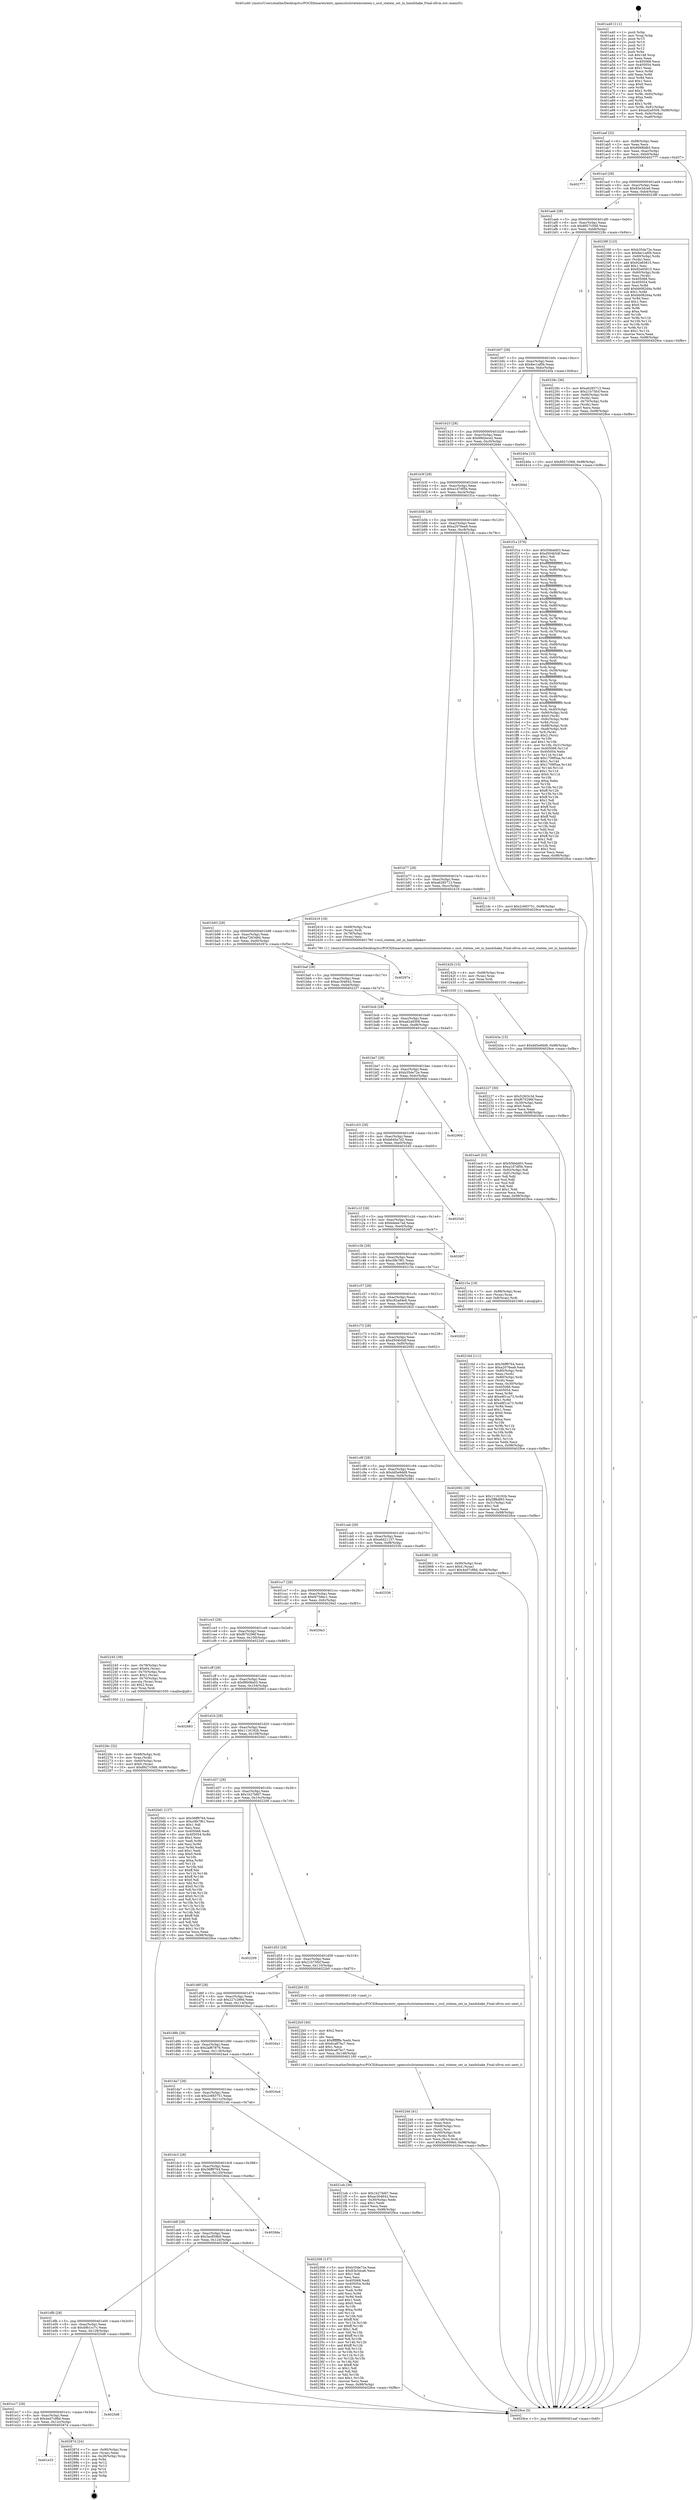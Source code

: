digraph "0x401a40" {
  label = "0x401a40 (/mnt/c/Users/mathe/Desktop/tcc/POCII/binaries/extr_opensslsslstatemstatem.c_ossl_statem_set_in_handshake_Final-ollvm.out::main(0))"
  labelloc = "t"
  node[shape=record]

  Entry [label="",width=0.3,height=0.3,shape=circle,fillcolor=black,style=filled]
  "0x401aaf" [label="{
     0x401aaf [32]\l
     | [instrs]\l
     &nbsp;&nbsp;0x401aaf \<+6\>: mov -0x98(%rbp),%eax\l
     &nbsp;&nbsp;0x401ab5 \<+2\>: mov %eax,%ecx\l
     &nbsp;&nbsp;0x401ab7 \<+6\>: sub $0x8068bfb5,%ecx\l
     &nbsp;&nbsp;0x401abd \<+6\>: mov %eax,-0xac(%rbp)\l
     &nbsp;&nbsp;0x401ac3 \<+6\>: mov %ecx,-0xb0(%rbp)\l
     &nbsp;&nbsp;0x401ac9 \<+6\>: je 0000000000402777 \<main+0xd37\>\l
  }"]
  "0x402777" [label="{
     0x402777\l
  }", style=dashed]
  "0x401acf" [label="{
     0x401acf [28]\l
     | [instrs]\l
     &nbsp;&nbsp;0x401acf \<+5\>: jmp 0000000000401ad4 \<main+0x94\>\l
     &nbsp;&nbsp;0x401ad4 \<+6\>: mov -0xac(%rbp),%eax\l
     &nbsp;&nbsp;0x401ada \<+5\>: sub $0x83e3dca6,%eax\l
     &nbsp;&nbsp;0x401adf \<+6\>: mov %eax,-0xb4(%rbp)\l
     &nbsp;&nbsp;0x401ae5 \<+6\>: je 000000000040238f \<main+0x94f\>\l
  }"]
  Exit [label="",width=0.3,height=0.3,shape=circle,fillcolor=black,style=filled,peripheries=2]
  "0x40238f" [label="{
     0x40238f [123]\l
     | [instrs]\l
     &nbsp;&nbsp;0x40238f \<+5\>: mov $0xb35de72e,%eax\l
     &nbsp;&nbsp;0x402394 \<+5\>: mov $0x8ec1af0b,%ecx\l
     &nbsp;&nbsp;0x402399 \<+4\>: mov -0x60(%rbp),%rdx\l
     &nbsp;&nbsp;0x40239d \<+2\>: mov (%rdx),%esi\l
     &nbsp;&nbsp;0x40239f \<+6\>: add $0x92e65815,%esi\l
     &nbsp;&nbsp;0x4023a5 \<+3\>: add $0x1,%esi\l
     &nbsp;&nbsp;0x4023a8 \<+6\>: sub $0x92e65815,%esi\l
     &nbsp;&nbsp;0x4023ae \<+4\>: mov -0x60(%rbp),%rdx\l
     &nbsp;&nbsp;0x4023b2 \<+2\>: mov %esi,(%rdx)\l
     &nbsp;&nbsp;0x4023b4 \<+7\>: mov 0x405068,%esi\l
     &nbsp;&nbsp;0x4023bb \<+7\>: mov 0x405054,%edi\l
     &nbsp;&nbsp;0x4023c2 \<+3\>: mov %esi,%r8d\l
     &nbsp;&nbsp;0x4023c5 \<+7\>: add $0xbb082d4a,%r8d\l
     &nbsp;&nbsp;0x4023cc \<+4\>: sub $0x1,%r8d\l
     &nbsp;&nbsp;0x4023d0 \<+7\>: sub $0xbb082d4a,%r8d\l
     &nbsp;&nbsp;0x4023d7 \<+4\>: imul %r8d,%esi\l
     &nbsp;&nbsp;0x4023db \<+3\>: and $0x1,%esi\l
     &nbsp;&nbsp;0x4023de \<+3\>: cmp $0x0,%esi\l
     &nbsp;&nbsp;0x4023e1 \<+4\>: sete %r9b\l
     &nbsp;&nbsp;0x4023e5 \<+3\>: cmp $0xa,%edi\l
     &nbsp;&nbsp;0x4023e8 \<+4\>: setl %r10b\l
     &nbsp;&nbsp;0x4023ec \<+3\>: mov %r9b,%r11b\l
     &nbsp;&nbsp;0x4023ef \<+3\>: and %r10b,%r11b\l
     &nbsp;&nbsp;0x4023f2 \<+3\>: xor %r10b,%r9b\l
     &nbsp;&nbsp;0x4023f5 \<+3\>: or %r9b,%r11b\l
     &nbsp;&nbsp;0x4023f8 \<+4\>: test $0x1,%r11b\l
     &nbsp;&nbsp;0x4023fc \<+3\>: cmovne %ecx,%eax\l
     &nbsp;&nbsp;0x4023ff \<+6\>: mov %eax,-0x98(%rbp)\l
     &nbsp;&nbsp;0x402405 \<+5\>: jmp 00000000004029ce \<main+0xf8e\>\l
  }"]
  "0x401aeb" [label="{
     0x401aeb [28]\l
     | [instrs]\l
     &nbsp;&nbsp;0x401aeb \<+5\>: jmp 0000000000401af0 \<main+0xb0\>\l
     &nbsp;&nbsp;0x401af0 \<+6\>: mov -0xac(%rbp),%eax\l
     &nbsp;&nbsp;0x401af6 \<+5\>: sub $0x8927c568,%eax\l
     &nbsp;&nbsp;0x401afb \<+6\>: mov %eax,-0xb8(%rbp)\l
     &nbsp;&nbsp;0x401b01 \<+6\>: je 000000000040228c \<main+0x84c\>\l
  }"]
  "0x401e33" [label="{
     0x401e33\l
  }", style=dashed]
  "0x40228c" [label="{
     0x40228c [36]\l
     | [instrs]\l
     &nbsp;&nbsp;0x40228c \<+5\>: mov $0xa6285713,%eax\l
     &nbsp;&nbsp;0x402291 \<+5\>: mov $0x21b75fcf,%ecx\l
     &nbsp;&nbsp;0x402296 \<+4\>: mov -0x60(%rbp),%rdx\l
     &nbsp;&nbsp;0x40229a \<+2\>: mov (%rdx),%esi\l
     &nbsp;&nbsp;0x40229c \<+4\>: mov -0x70(%rbp),%rdx\l
     &nbsp;&nbsp;0x4022a0 \<+2\>: cmp (%rdx),%esi\l
     &nbsp;&nbsp;0x4022a2 \<+3\>: cmovl %ecx,%eax\l
     &nbsp;&nbsp;0x4022a5 \<+6\>: mov %eax,-0x98(%rbp)\l
     &nbsp;&nbsp;0x4022ab \<+5\>: jmp 00000000004029ce \<main+0xf8e\>\l
  }"]
  "0x401b07" [label="{
     0x401b07 [28]\l
     | [instrs]\l
     &nbsp;&nbsp;0x401b07 \<+5\>: jmp 0000000000401b0c \<main+0xcc\>\l
     &nbsp;&nbsp;0x401b0c \<+6\>: mov -0xac(%rbp),%eax\l
     &nbsp;&nbsp;0x401b12 \<+5\>: sub $0x8ec1af0b,%eax\l
     &nbsp;&nbsp;0x401b17 \<+6\>: mov %eax,-0xbc(%rbp)\l
     &nbsp;&nbsp;0x401b1d \<+6\>: je 000000000040240a \<main+0x9ca\>\l
  }"]
  "0x40287d" [label="{
     0x40287d [24]\l
     | [instrs]\l
     &nbsp;&nbsp;0x40287d \<+7\>: mov -0x90(%rbp),%rax\l
     &nbsp;&nbsp;0x402884 \<+2\>: mov (%rax),%eax\l
     &nbsp;&nbsp;0x402886 \<+4\>: lea -0x28(%rbp),%rsp\l
     &nbsp;&nbsp;0x40288a \<+1\>: pop %rbx\l
     &nbsp;&nbsp;0x40288b \<+2\>: pop %r12\l
     &nbsp;&nbsp;0x40288d \<+2\>: pop %r13\l
     &nbsp;&nbsp;0x40288f \<+2\>: pop %r14\l
     &nbsp;&nbsp;0x402891 \<+2\>: pop %r15\l
     &nbsp;&nbsp;0x402893 \<+1\>: pop %rbp\l
     &nbsp;&nbsp;0x402894 \<+1\>: ret\l
  }"]
  "0x40240a" [label="{
     0x40240a [15]\l
     | [instrs]\l
     &nbsp;&nbsp;0x40240a \<+10\>: movl $0x8927c568,-0x98(%rbp)\l
     &nbsp;&nbsp;0x402414 \<+5\>: jmp 00000000004029ce \<main+0xf8e\>\l
  }"]
  "0x401b23" [label="{
     0x401b23 [28]\l
     | [instrs]\l
     &nbsp;&nbsp;0x401b23 \<+5\>: jmp 0000000000401b28 \<main+0xe8\>\l
     &nbsp;&nbsp;0x401b28 \<+6\>: mov -0xac(%rbp),%eax\l
     &nbsp;&nbsp;0x401b2e \<+5\>: sub $0x99d2ece2,%eax\l
     &nbsp;&nbsp;0x401b33 \<+6\>: mov %eax,-0xc0(%rbp)\l
     &nbsp;&nbsp;0x401b39 \<+6\>: je 000000000040284d \<main+0xe0d\>\l
  }"]
  "0x401e17" [label="{
     0x401e17 [28]\l
     | [instrs]\l
     &nbsp;&nbsp;0x401e17 \<+5\>: jmp 0000000000401e1c \<main+0x3dc\>\l
     &nbsp;&nbsp;0x401e1c \<+6\>: mov -0xac(%rbp),%eax\l
     &nbsp;&nbsp;0x401e22 \<+5\>: sub $0x4ed7c98d,%eax\l
     &nbsp;&nbsp;0x401e27 \<+6\>: mov %eax,-0x12c(%rbp)\l
     &nbsp;&nbsp;0x401e2d \<+6\>: je 000000000040287d \<main+0xe3d\>\l
  }"]
  "0x40284d" [label="{
     0x40284d\l
  }", style=dashed]
  "0x401b3f" [label="{
     0x401b3f [28]\l
     | [instrs]\l
     &nbsp;&nbsp;0x401b3f \<+5\>: jmp 0000000000401b44 \<main+0x104\>\l
     &nbsp;&nbsp;0x401b44 \<+6\>: mov -0xac(%rbp),%eax\l
     &nbsp;&nbsp;0x401b4a \<+5\>: sub $0xa1d7df5b,%eax\l
     &nbsp;&nbsp;0x401b4f \<+6\>: mov %eax,-0xc4(%rbp)\l
     &nbsp;&nbsp;0x401b55 \<+6\>: je 0000000000401f1a \<main+0x4da\>\l
  }"]
  "0x4025d8" [label="{
     0x4025d8\l
  }", style=dashed]
  "0x401f1a" [label="{
     0x401f1a [376]\l
     | [instrs]\l
     &nbsp;&nbsp;0x401f1a \<+5\>: mov $0x5f4bdd03,%eax\l
     &nbsp;&nbsp;0x401f1f \<+5\>: mov $0xd504b5df,%ecx\l
     &nbsp;&nbsp;0x401f24 \<+2\>: mov $0x1,%dl\l
     &nbsp;&nbsp;0x401f26 \<+3\>: mov %rsp,%rsi\l
     &nbsp;&nbsp;0x401f29 \<+4\>: add $0xfffffffffffffff0,%rsi\l
     &nbsp;&nbsp;0x401f2d \<+3\>: mov %rsi,%rsp\l
     &nbsp;&nbsp;0x401f30 \<+7\>: mov %rsi,-0x90(%rbp)\l
     &nbsp;&nbsp;0x401f37 \<+3\>: mov %rsp,%rsi\l
     &nbsp;&nbsp;0x401f3a \<+4\>: add $0xfffffffffffffff0,%rsi\l
     &nbsp;&nbsp;0x401f3e \<+3\>: mov %rsi,%rsp\l
     &nbsp;&nbsp;0x401f41 \<+3\>: mov %rsp,%rdi\l
     &nbsp;&nbsp;0x401f44 \<+4\>: add $0xfffffffffffffff0,%rdi\l
     &nbsp;&nbsp;0x401f48 \<+3\>: mov %rdi,%rsp\l
     &nbsp;&nbsp;0x401f4b \<+7\>: mov %rdi,-0x88(%rbp)\l
     &nbsp;&nbsp;0x401f52 \<+3\>: mov %rsp,%rdi\l
     &nbsp;&nbsp;0x401f55 \<+4\>: add $0xfffffffffffffff0,%rdi\l
     &nbsp;&nbsp;0x401f59 \<+3\>: mov %rdi,%rsp\l
     &nbsp;&nbsp;0x401f5c \<+4\>: mov %rdi,-0x80(%rbp)\l
     &nbsp;&nbsp;0x401f60 \<+3\>: mov %rsp,%rdi\l
     &nbsp;&nbsp;0x401f63 \<+4\>: add $0xfffffffffffffff0,%rdi\l
     &nbsp;&nbsp;0x401f67 \<+3\>: mov %rdi,%rsp\l
     &nbsp;&nbsp;0x401f6a \<+4\>: mov %rdi,-0x78(%rbp)\l
     &nbsp;&nbsp;0x401f6e \<+3\>: mov %rsp,%rdi\l
     &nbsp;&nbsp;0x401f71 \<+4\>: add $0xfffffffffffffff0,%rdi\l
     &nbsp;&nbsp;0x401f75 \<+3\>: mov %rdi,%rsp\l
     &nbsp;&nbsp;0x401f78 \<+4\>: mov %rdi,-0x70(%rbp)\l
     &nbsp;&nbsp;0x401f7c \<+3\>: mov %rsp,%rdi\l
     &nbsp;&nbsp;0x401f7f \<+4\>: add $0xfffffffffffffff0,%rdi\l
     &nbsp;&nbsp;0x401f83 \<+3\>: mov %rdi,%rsp\l
     &nbsp;&nbsp;0x401f86 \<+4\>: mov %rdi,-0x68(%rbp)\l
     &nbsp;&nbsp;0x401f8a \<+3\>: mov %rsp,%rdi\l
     &nbsp;&nbsp;0x401f8d \<+4\>: add $0xfffffffffffffff0,%rdi\l
     &nbsp;&nbsp;0x401f91 \<+3\>: mov %rdi,%rsp\l
     &nbsp;&nbsp;0x401f94 \<+4\>: mov %rdi,-0x60(%rbp)\l
     &nbsp;&nbsp;0x401f98 \<+3\>: mov %rsp,%rdi\l
     &nbsp;&nbsp;0x401f9b \<+4\>: add $0xfffffffffffffff0,%rdi\l
     &nbsp;&nbsp;0x401f9f \<+3\>: mov %rdi,%rsp\l
     &nbsp;&nbsp;0x401fa2 \<+4\>: mov %rdi,-0x58(%rbp)\l
     &nbsp;&nbsp;0x401fa6 \<+3\>: mov %rsp,%rdi\l
     &nbsp;&nbsp;0x401fa9 \<+4\>: add $0xfffffffffffffff0,%rdi\l
     &nbsp;&nbsp;0x401fad \<+3\>: mov %rdi,%rsp\l
     &nbsp;&nbsp;0x401fb0 \<+4\>: mov %rdi,-0x50(%rbp)\l
     &nbsp;&nbsp;0x401fb4 \<+3\>: mov %rsp,%rdi\l
     &nbsp;&nbsp;0x401fb7 \<+4\>: add $0xfffffffffffffff0,%rdi\l
     &nbsp;&nbsp;0x401fbb \<+3\>: mov %rdi,%rsp\l
     &nbsp;&nbsp;0x401fbe \<+4\>: mov %rdi,-0x48(%rbp)\l
     &nbsp;&nbsp;0x401fc2 \<+3\>: mov %rsp,%rdi\l
     &nbsp;&nbsp;0x401fc5 \<+4\>: add $0xfffffffffffffff0,%rdi\l
     &nbsp;&nbsp;0x401fc9 \<+3\>: mov %rdi,%rsp\l
     &nbsp;&nbsp;0x401fcc \<+4\>: mov %rdi,-0x40(%rbp)\l
     &nbsp;&nbsp;0x401fd0 \<+7\>: mov -0x90(%rbp),%rdi\l
     &nbsp;&nbsp;0x401fd7 \<+6\>: movl $0x0,(%rdi)\l
     &nbsp;&nbsp;0x401fdd \<+7\>: mov -0x9c(%rbp),%r8d\l
     &nbsp;&nbsp;0x401fe4 \<+3\>: mov %r8d,(%rsi)\l
     &nbsp;&nbsp;0x401fe7 \<+7\>: mov -0x88(%rbp),%rdi\l
     &nbsp;&nbsp;0x401fee \<+7\>: mov -0xa8(%rbp),%r9\l
     &nbsp;&nbsp;0x401ff5 \<+3\>: mov %r9,(%rdi)\l
     &nbsp;&nbsp;0x401ff8 \<+3\>: cmpl $0x2,(%rsi)\l
     &nbsp;&nbsp;0x401ffb \<+4\>: setne %r10b\l
     &nbsp;&nbsp;0x401fff \<+4\>: and $0x1,%r10b\l
     &nbsp;&nbsp;0x402003 \<+4\>: mov %r10b,-0x31(%rbp)\l
     &nbsp;&nbsp;0x402007 \<+8\>: mov 0x405068,%r11d\l
     &nbsp;&nbsp;0x40200f \<+7\>: mov 0x405054,%ebx\l
     &nbsp;&nbsp;0x402016 \<+3\>: mov %r11d,%r14d\l
     &nbsp;&nbsp;0x402019 \<+7\>: add $0x1709f5aa,%r14d\l
     &nbsp;&nbsp;0x402020 \<+4\>: sub $0x1,%r14d\l
     &nbsp;&nbsp;0x402024 \<+7\>: sub $0x1709f5aa,%r14d\l
     &nbsp;&nbsp;0x40202b \<+4\>: imul %r14d,%r11d\l
     &nbsp;&nbsp;0x40202f \<+4\>: and $0x1,%r11d\l
     &nbsp;&nbsp;0x402033 \<+4\>: cmp $0x0,%r11d\l
     &nbsp;&nbsp;0x402037 \<+4\>: sete %r10b\l
     &nbsp;&nbsp;0x40203b \<+3\>: cmp $0xa,%ebx\l
     &nbsp;&nbsp;0x40203e \<+4\>: setl %r15b\l
     &nbsp;&nbsp;0x402042 \<+3\>: mov %r10b,%r12b\l
     &nbsp;&nbsp;0x402045 \<+4\>: xor $0xff,%r12b\l
     &nbsp;&nbsp;0x402049 \<+3\>: mov %r15b,%r13b\l
     &nbsp;&nbsp;0x40204c \<+4\>: xor $0xff,%r13b\l
     &nbsp;&nbsp;0x402050 \<+3\>: xor $0x1,%dl\l
     &nbsp;&nbsp;0x402053 \<+3\>: mov %r12b,%sil\l
     &nbsp;&nbsp;0x402056 \<+4\>: and $0xff,%sil\l
     &nbsp;&nbsp;0x40205a \<+3\>: and %dl,%r10b\l
     &nbsp;&nbsp;0x40205d \<+3\>: mov %r13b,%dil\l
     &nbsp;&nbsp;0x402060 \<+4\>: and $0xff,%dil\l
     &nbsp;&nbsp;0x402064 \<+3\>: and %dl,%r15b\l
     &nbsp;&nbsp;0x402067 \<+3\>: or %r10b,%sil\l
     &nbsp;&nbsp;0x40206a \<+3\>: or %r15b,%dil\l
     &nbsp;&nbsp;0x40206d \<+3\>: xor %dil,%sil\l
     &nbsp;&nbsp;0x402070 \<+3\>: or %r13b,%r12b\l
     &nbsp;&nbsp;0x402073 \<+4\>: xor $0xff,%r12b\l
     &nbsp;&nbsp;0x402077 \<+3\>: or $0x1,%dl\l
     &nbsp;&nbsp;0x40207a \<+3\>: and %dl,%r12b\l
     &nbsp;&nbsp;0x40207d \<+3\>: or %r12b,%sil\l
     &nbsp;&nbsp;0x402080 \<+4\>: test $0x1,%sil\l
     &nbsp;&nbsp;0x402084 \<+3\>: cmovne %ecx,%eax\l
     &nbsp;&nbsp;0x402087 \<+6\>: mov %eax,-0x98(%rbp)\l
     &nbsp;&nbsp;0x40208d \<+5\>: jmp 00000000004029ce \<main+0xf8e\>\l
  }"]
  "0x401b5b" [label="{
     0x401b5b [28]\l
     | [instrs]\l
     &nbsp;&nbsp;0x401b5b \<+5\>: jmp 0000000000401b60 \<main+0x120\>\l
     &nbsp;&nbsp;0x401b60 \<+6\>: mov -0xac(%rbp),%eax\l
     &nbsp;&nbsp;0x401b66 \<+5\>: sub $0xa2076ea9,%eax\l
     &nbsp;&nbsp;0x401b6b \<+6\>: mov %eax,-0xc8(%rbp)\l
     &nbsp;&nbsp;0x401b71 \<+6\>: je 00000000004021dc \<main+0x79c\>\l
  }"]
  "0x40243a" [label="{
     0x40243a [15]\l
     | [instrs]\l
     &nbsp;&nbsp;0x40243a \<+10\>: movl $0xdd5e9dd9,-0x98(%rbp)\l
     &nbsp;&nbsp;0x402444 \<+5\>: jmp 00000000004029ce \<main+0xf8e\>\l
  }"]
  "0x4021dc" [label="{
     0x4021dc [15]\l
     | [instrs]\l
     &nbsp;&nbsp;0x4021dc \<+10\>: movl $0x2c683751,-0x98(%rbp)\l
     &nbsp;&nbsp;0x4021e6 \<+5\>: jmp 00000000004029ce \<main+0xf8e\>\l
  }"]
  "0x401b77" [label="{
     0x401b77 [28]\l
     | [instrs]\l
     &nbsp;&nbsp;0x401b77 \<+5\>: jmp 0000000000401b7c \<main+0x13c\>\l
     &nbsp;&nbsp;0x401b7c \<+6\>: mov -0xac(%rbp),%eax\l
     &nbsp;&nbsp;0x401b82 \<+5\>: sub $0xa6285713,%eax\l
     &nbsp;&nbsp;0x401b87 \<+6\>: mov %eax,-0xcc(%rbp)\l
     &nbsp;&nbsp;0x401b8d \<+6\>: je 0000000000402419 \<main+0x9d9\>\l
  }"]
  "0x40242b" [label="{
     0x40242b [15]\l
     | [instrs]\l
     &nbsp;&nbsp;0x40242b \<+4\>: mov -0x68(%rbp),%rax\l
     &nbsp;&nbsp;0x40242f \<+3\>: mov (%rax),%rax\l
     &nbsp;&nbsp;0x402432 \<+3\>: mov %rax,%rdi\l
     &nbsp;&nbsp;0x402435 \<+5\>: call 0000000000401030 \<free@plt\>\l
     | [calls]\l
     &nbsp;&nbsp;0x401030 \{1\} (unknown)\l
  }"]
  "0x402419" [label="{
     0x402419 [18]\l
     | [instrs]\l
     &nbsp;&nbsp;0x402419 \<+4\>: mov -0x68(%rbp),%rax\l
     &nbsp;&nbsp;0x40241d \<+3\>: mov (%rax),%rdi\l
     &nbsp;&nbsp;0x402420 \<+4\>: mov -0x78(%rbp),%rax\l
     &nbsp;&nbsp;0x402424 \<+2\>: mov (%rax),%esi\l
     &nbsp;&nbsp;0x402426 \<+5\>: call 0000000000401780 \<ossl_statem_set_in_handshake\>\l
     | [calls]\l
     &nbsp;&nbsp;0x401780 \{1\} (/mnt/c/Users/mathe/Desktop/tcc/POCII/binaries/extr_opensslsslstatemstatem.c_ossl_statem_set_in_handshake_Final-ollvm.out::ossl_statem_set_in_handshake)\l
  }"]
  "0x401b93" [label="{
     0x401b93 [28]\l
     | [instrs]\l
     &nbsp;&nbsp;0x401b93 \<+5\>: jmp 0000000000401b98 \<main+0x158\>\l
     &nbsp;&nbsp;0x401b98 \<+6\>: mov -0xac(%rbp),%eax\l
     &nbsp;&nbsp;0x401b9e \<+5\>: sub $0xa7263484,%eax\l
     &nbsp;&nbsp;0x401ba3 \<+6\>: mov %eax,-0xd0(%rbp)\l
     &nbsp;&nbsp;0x401ba9 \<+6\>: je 000000000040297e \<main+0xf3e\>\l
  }"]
  "0x401dfb" [label="{
     0x401dfb [28]\l
     | [instrs]\l
     &nbsp;&nbsp;0x401dfb \<+5\>: jmp 0000000000401e00 \<main+0x3c0\>\l
     &nbsp;&nbsp;0x401e00 \<+6\>: mov -0xac(%rbp),%eax\l
     &nbsp;&nbsp;0x401e06 \<+5\>: sub $0x49b1cc7c,%eax\l
     &nbsp;&nbsp;0x401e0b \<+6\>: mov %eax,-0x128(%rbp)\l
     &nbsp;&nbsp;0x401e11 \<+6\>: je 00000000004025d8 \<main+0xb98\>\l
  }"]
  "0x40297e" [label="{
     0x40297e\l
  }", style=dashed]
  "0x401baf" [label="{
     0x401baf [28]\l
     | [instrs]\l
     &nbsp;&nbsp;0x401baf \<+5\>: jmp 0000000000401bb4 \<main+0x174\>\l
     &nbsp;&nbsp;0x401bb4 \<+6\>: mov -0xac(%rbp),%eax\l
     &nbsp;&nbsp;0x401bba \<+5\>: sub $0xac304642,%eax\l
     &nbsp;&nbsp;0x401bbf \<+6\>: mov %eax,-0xd4(%rbp)\l
     &nbsp;&nbsp;0x401bc5 \<+6\>: je 0000000000402227 \<main+0x7e7\>\l
  }"]
  "0x402306" [label="{
     0x402306 [137]\l
     | [instrs]\l
     &nbsp;&nbsp;0x402306 \<+5\>: mov $0xb35de72e,%eax\l
     &nbsp;&nbsp;0x40230b \<+5\>: mov $0x83e3dca6,%ecx\l
     &nbsp;&nbsp;0x402310 \<+2\>: mov $0x1,%dl\l
     &nbsp;&nbsp;0x402312 \<+2\>: xor %esi,%esi\l
     &nbsp;&nbsp;0x402314 \<+7\>: mov 0x405068,%edi\l
     &nbsp;&nbsp;0x40231b \<+8\>: mov 0x405054,%r8d\l
     &nbsp;&nbsp;0x402323 \<+3\>: sub $0x1,%esi\l
     &nbsp;&nbsp;0x402326 \<+3\>: mov %edi,%r9d\l
     &nbsp;&nbsp;0x402329 \<+3\>: add %esi,%r9d\l
     &nbsp;&nbsp;0x40232c \<+4\>: imul %r9d,%edi\l
     &nbsp;&nbsp;0x402330 \<+3\>: and $0x1,%edi\l
     &nbsp;&nbsp;0x402333 \<+3\>: cmp $0x0,%edi\l
     &nbsp;&nbsp;0x402336 \<+4\>: sete %r10b\l
     &nbsp;&nbsp;0x40233a \<+4\>: cmp $0xa,%r8d\l
     &nbsp;&nbsp;0x40233e \<+4\>: setl %r11b\l
     &nbsp;&nbsp;0x402342 \<+3\>: mov %r10b,%bl\l
     &nbsp;&nbsp;0x402345 \<+3\>: xor $0xff,%bl\l
     &nbsp;&nbsp;0x402348 \<+3\>: mov %r11b,%r14b\l
     &nbsp;&nbsp;0x40234b \<+4\>: xor $0xff,%r14b\l
     &nbsp;&nbsp;0x40234f \<+3\>: xor $0x1,%dl\l
     &nbsp;&nbsp;0x402352 \<+3\>: mov %bl,%r15b\l
     &nbsp;&nbsp;0x402355 \<+4\>: and $0xff,%r15b\l
     &nbsp;&nbsp;0x402359 \<+3\>: and %dl,%r10b\l
     &nbsp;&nbsp;0x40235c \<+3\>: mov %r14b,%r12b\l
     &nbsp;&nbsp;0x40235f \<+4\>: and $0xff,%r12b\l
     &nbsp;&nbsp;0x402363 \<+3\>: and %dl,%r11b\l
     &nbsp;&nbsp;0x402366 \<+3\>: or %r10b,%r15b\l
     &nbsp;&nbsp;0x402369 \<+3\>: or %r11b,%r12b\l
     &nbsp;&nbsp;0x40236c \<+3\>: xor %r12b,%r15b\l
     &nbsp;&nbsp;0x40236f \<+3\>: or %r14b,%bl\l
     &nbsp;&nbsp;0x402372 \<+3\>: xor $0xff,%bl\l
     &nbsp;&nbsp;0x402375 \<+3\>: or $0x1,%dl\l
     &nbsp;&nbsp;0x402378 \<+2\>: and %dl,%bl\l
     &nbsp;&nbsp;0x40237a \<+3\>: or %bl,%r15b\l
     &nbsp;&nbsp;0x40237d \<+4\>: test $0x1,%r15b\l
     &nbsp;&nbsp;0x402381 \<+3\>: cmovne %ecx,%eax\l
     &nbsp;&nbsp;0x402384 \<+6\>: mov %eax,-0x98(%rbp)\l
     &nbsp;&nbsp;0x40238a \<+5\>: jmp 00000000004029ce \<main+0xf8e\>\l
  }"]
  "0x402227" [label="{
     0x402227 [30]\l
     | [instrs]\l
     &nbsp;&nbsp;0x402227 \<+5\>: mov $0x52fd3c3d,%eax\l
     &nbsp;&nbsp;0x40222c \<+5\>: mov $0xf670296f,%ecx\l
     &nbsp;&nbsp;0x402231 \<+3\>: mov -0x30(%rbp),%edx\l
     &nbsp;&nbsp;0x402234 \<+3\>: cmp $0x0,%edx\l
     &nbsp;&nbsp;0x402237 \<+3\>: cmove %ecx,%eax\l
     &nbsp;&nbsp;0x40223a \<+6\>: mov %eax,-0x98(%rbp)\l
     &nbsp;&nbsp;0x402240 \<+5\>: jmp 00000000004029ce \<main+0xf8e\>\l
  }"]
  "0x401bcb" [label="{
     0x401bcb [28]\l
     | [instrs]\l
     &nbsp;&nbsp;0x401bcb \<+5\>: jmp 0000000000401bd0 \<main+0x190\>\l
     &nbsp;&nbsp;0x401bd0 \<+6\>: mov -0xac(%rbp),%eax\l
     &nbsp;&nbsp;0x401bd6 \<+5\>: sub $0xad2a9308,%eax\l
     &nbsp;&nbsp;0x401bdb \<+6\>: mov %eax,-0xd8(%rbp)\l
     &nbsp;&nbsp;0x401be1 \<+6\>: je 0000000000401ee5 \<main+0x4a5\>\l
  }"]
  "0x401ddf" [label="{
     0x401ddf [28]\l
     | [instrs]\l
     &nbsp;&nbsp;0x401ddf \<+5\>: jmp 0000000000401de4 \<main+0x3a4\>\l
     &nbsp;&nbsp;0x401de4 \<+6\>: mov -0xac(%rbp),%eax\l
     &nbsp;&nbsp;0x401dea \<+5\>: sub $0x3ac859b0,%eax\l
     &nbsp;&nbsp;0x401def \<+6\>: mov %eax,-0x124(%rbp)\l
     &nbsp;&nbsp;0x401df5 \<+6\>: je 0000000000402306 \<main+0x8c6\>\l
  }"]
  "0x401ee5" [label="{
     0x401ee5 [53]\l
     | [instrs]\l
     &nbsp;&nbsp;0x401ee5 \<+5\>: mov $0x5f4bdd03,%eax\l
     &nbsp;&nbsp;0x401eea \<+5\>: mov $0xa1d7df5b,%ecx\l
     &nbsp;&nbsp;0x401eef \<+6\>: mov -0x92(%rbp),%dl\l
     &nbsp;&nbsp;0x401ef5 \<+7\>: mov -0x91(%rbp),%sil\l
     &nbsp;&nbsp;0x401efc \<+3\>: mov %dl,%dil\l
     &nbsp;&nbsp;0x401eff \<+3\>: and %sil,%dil\l
     &nbsp;&nbsp;0x401f02 \<+3\>: xor %sil,%dl\l
     &nbsp;&nbsp;0x401f05 \<+3\>: or %dl,%dil\l
     &nbsp;&nbsp;0x401f08 \<+4\>: test $0x1,%dil\l
     &nbsp;&nbsp;0x401f0c \<+3\>: cmovne %ecx,%eax\l
     &nbsp;&nbsp;0x401f0f \<+6\>: mov %eax,-0x98(%rbp)\l
     &nbsp;&nbsp;0x401f15 \<+5\>: jmp 00000000004029ce \<main+0xf8e\>\l
  }"]
  "0x401be7" [label="{
     0x401be7 [28]\l
     | [instrs]\l
     &nbsp;&nbsp;0x401be7 \<+5\>: jmp 0000000000401bec \<main+0x1ac\>\l
     &nbsp;&nbsp;0x401bec \<+6\>: mov -0xac(%rbp),%eax\l
     &nbsp;&nbsp;0x401bf2 \<+5\>: sub $0xb35de72e,%eax\l
     &nbsp;&nbsp;0x401bf7 \<+6\>: mov %eax,-0xdc(%rbp)\l
     &nbsp;&nbsp;0x401bfd \<+6\>: je 000000000040290d \<main+0xecd\>\l
  }"]
  "0x4029ce" [label="{
     0x4029ce [5]\l
     | [instrs]\l
     &nbsp;&nbsp;0x4029ce \<+5\>: jmp 0000000000401aaf \<main+0x6f\>\l
  }"]
  "0x401a40" [label="{
     0x401a40 [111]\l
     | [instrs]\l
     &nbsp;&nbsp;0x401a40 \<+1\>: push %rbp\l
     &nbsp;&nbsp;0x401a41 \<+3\>: mov %rsp,%rbp\l
     &nbsp;&nbsp;0x401a44 \<+2\>: push %r15\l
     &nbsp;&nbsp;0x401a46 \<+2\>: push %r14\l
     &nbsp;&nbsp;0x401a48 \<+2\>: push %r13\l
     &nbsp;&nbsp;0x401a4a \<+2\>: push %r12\l
     &nbsp;&nbsp;0x401a4c \<+1\>: push %rbx\l
     &nbsp;&nbsp;0x401a4d \<+7\>: sub $0x148,%rsp\l
     &nbsp;&nbsp;0x401a54 \<+2\>: xor %eax,%eax\l
     &nbsp;&nbsp;0x401a56 \<+7\>: mov 0x405068,%ecx\l
     &nbsp;&nbsp;0x401a5d \<+7\>: mov 0x405054,%edx\l
     &nbsp;&nbsp;0x401a64 \<+3\>: sub $0x1,%eax\l
     &nbsp;&nbsp;0x401a67 \<+3\>: mov %ecx,%r8d\l
     &nbsp;&nbsp;0x401a6a \<+3\>: add %eax,%r8d\l
     &nbsp;&nbsp;0x401a6d \<+4\>: imul %r8d,%ecx\l
     &nbsp;&nbsp;0x401a71 \<+3\>: and $0x1,%ecx\l
     &nbsp;&nbsp;0x401a74 \<+3\>: cmp $0x0,%ecx\l
     &nbsp;&nbsp;0x401a77 \<+4\>: sete %r9b\l
     &nbsp;&nbsp;0x401a7b \<+4\>: and $0x1,%r9b\l
     &nbsp;&nbsp;0x401a7f \<+7\>: mov %r9b,-0x92(%rbp)\l
     &nbsp;&nbsp;0x401a86 \<+3\>: cmp $0xa,%edx\l
     &nbsp;&nbsp;0x401a89 \<+4\>: setl %r9b\l
     &nbsp;&nbsp;0x401a8d \<+4\>: and $0x1,%r9b\l
     &nbsp;&nbsp;0x401a91 \<+7\>: mov %r9b,-0x91(%rbp)\l
     &nbsp;&nbsp;0x401a98 \<+10\>: movl $0xad2a9308,-0x98(%rbp)\l
     &nbsp;&nbsp;0x401aa2 \<+6\>: mov %edi,-0x9c(%rbp)\l
     &nbsp;&nbsp;0x401aa8 \<+7\>: mov %rsi,-0xa8(%rbp)\l
  }"]
  "0x4028da" [label="{
     0x4028da\l
  }", style=dashed]
  "0x4022dd" [label="{
     0x4022dd [41]\l
     | [instrs]\l
     &nbsp;&nbsp;0x4022dd \<+6\>: mov -0x148(%rbp),%ecx\l
     &nbsp;&nbsp;0x4022e3 \<+3\>: imul %eax,%ecx\l
     &nbsp;&nbsp;0x4022e6 \<+4\>: mov -0x68(%rbp),%rsi\l
     &nbsp;&nbsp;0x4022ea \<+3\>: mov (%rsi),%rsi\l
     &nbsp;&nbsp;0x4022ed \<+4\>: mov -0x60(%rbp),%rdi\l
     &nbsp;&nbsp;0x4022f1 \<+3\>: movslq (%rdi),%rdi\l
     &nbsp;&nbsp;0x4022f4 \<+3\>: mov %ecx,(%rsi,%rdi,4)\l
     &nbsp;&nbsp;0x4022f7 \<+10\>: movl $0x3ac859b0,-0x98(%rbp)\l
     &nbsp;&nbsp;0x402301 \<+5\>: jmp 00000000004029ce \<main+0xf8e\>\l
  }"]
  "0x40290d" [label="{
     0x40290d\l
  }", style=dashed]
  "0x401c03" [label="{
     0x401c03 [28]\l
     | [instrs]\l
     &nbsp;&nbsp;0x401c03 \<+5\>: jmp 0000000000401c08 \<main+0x1c8\>\l
     &nbsp;&nbsp;0x401c08 \<+6\>: mov -0xac(%rbp),%eax\l
     &nbsp;&nbsp;0x401c0e \<+5\>: sub $0xb640a7d2,%eax\l
     &nbsp;&nbsp;0x401c13 \<+6\>: mov %eax,-0xe0(%rbp)\l
     &nbsp;&nbsp;0x401c19 \<+6\>: je 0000000000402545 \<main+0xb05\>\l
  }"]
  "0x4022b5" [label="{
     0x4022b5 [40]\l
     | [instrs]\l
     &nbsp;&nbsp;0x4022b5 \<+5\>: mov $0x2,%ecx\l
     &nbsp;&nbsp;0x4022ba \<+1\>: cltd\l
     &nbsp;&nbsp;0x4022bb \<+2\>: idiv %ecx\l
     &nbsp;&nbsp;0x4022bd \<+6\>: imul $0xfffffffe,%edx,%ecx\l
     &nbsp;&nbsp;0x4022c3 \<+6\>: sub $0x6ca87bc7,%ecx\l
     &nbsp;&nbsp;0x4022c9 \<+3\>: add $0x1,%ecx\l
     &nbsp;&nbsp;0x4022cc \<+6\>: add $0x6ca87bc7,%ecx\l
     &nbsp;&nbsp;0x4022d2 \<+6\>: mov %ecx,-0x148(%rbp)\l
     &nbsp;&nbsp;0x4022d8 \<+5\>: call 0000000000401160 \<next_i\>\l
     | [calls]\l
     &nbsp;&nbsp;0x401160 \{1\} (/mnt/c/Users/mathe/Desktop/tcc/POCII/binaries/extr_opensslsslstatemstatem.c_ossl_statem_set_in_handshake_Final-ollvm.out::next_i)\l
  }"]
  "0x402545" [label="{
     0x402545\l
  }", style=dashed]
  "0x401c1f" [label="{
     0x401c1f [28]\l
     | [instrs]\l
     &nbsp;&nbsp;0x401c1f \<+5\>: jmp 0000000000401c24 \<main+0x1e4\>\l
     &nbsp;&nbsp;0x401c24 \<+6\>: mov -0xac(%rbp),%eax\l
     &nbsp;&nbsp;0x401c2a \<+5\>: sub $0xbdeee7ad,%eax\l
     &nbsp;&nbsp;0x401c2f \<+6\>: mov %eax,-0xe4(%rbp)\l
     &nbsp;&nbsp;0x401c35 \<+6\>: je 00000000004026f7 \<main+0xcb7\>\l
  }"]
  "0x40226c" [label="{
     0x40226c [32]\l
     | [instrs]\l
     &nbsp;&nbsp;0x40226c \<+4\>: mov -0x68(%rbp),%rdi\l
     &nbsp;&nbsp;0x402270 \<+3\>: mov %rax,(%rdi)\l
     &nbsp;&nbsp;0x402273 \<+4\>: mov -0x60(%rbp),%rax\l
     &nbsp;&nbsp;0x402277 \<+6\>: movl $0x0,(%rax)\l
     &nbsp;&nbsp;0x40227d \<+10\>: movl $0x8927c568,-0x98(%rbp)\l
     &nbsp;&nbsp;0x402287 \<+5\>: jmp 00000000004029ce \<main+0xf8e\>\l
  }"]
  "0x4026f7" [label="{
     0x4026f7\l
  }", style=dashed]
  "0x401c3b" [label="{
     0x401c3b [28]\l
     | [instrs]\l
     &nbsp;&nbsp;0x401c3b \<+5\>: jmp 0000000000401c40 \<main+0x200\>\l
     &nbsp;&nbsp;0x401c40 \<+6\>: mov -0xac(%rbp),%eax\l
     &nbsp;&nbsp;0x401c46 \<+5\>: sub $0xc0fe7f61,%eax\l
     &nbsp;&nbsp;0x401c4b \<+6\>: mov %eax,-0xe8(%rbp)\l
     &nbsp;&nbsp;0x401c51 \<+6\>: je 000000000040215a \<main+0x71a\>\l
  }"]
  "0x401dc3" [label="{
     0x401dc3 [28]\l
     | [instrs]\l
     &nbsp;&nbsp;0x401dc3 \<+5\>: jmp 0000000000401dc8 \<main+0x388\>\l
     &nbsp;&nbsp;0x401dc8 \<+6\>: mov -0xac(%rbp),%eax\l
     &nbsp;&nbsp;0x401dce \<+5\>: sub $0x36ff9764,%eax\l
     &nbsp;&nbsp;0x401dd3 \<+6\>: mov %eax,-0x120(%rbp)\l
     &nbsp;&nbsp;0x401dd9 \<+6\>: je 00000000004028da \<main+0xe9a\>\l
  }"]
  "0x40215a" [label="{
     0x40215a [19]\l
     | [instrs]\l
     &nbsp;&nbsp;0x40215a \<+7\>: mov -0x88(%rbp),%rax\l
     &nbsp;&nbsp;0x402161 \<+3\>: mov (%rax),%rax\l
     &nbsp;&nbsp;0x402164 \<+4\>: mov 0x8(%rax),%rdi\l
     &nbsp;&nbsp;0x402168 \<+5\>: call 0000000000401060 \<atoi@plt\>\l
     | [calls]\l
     &nbsp;&nbsp;0x401060 \{1\} (unknown)\l
  }"]
  "0x401c57" [label="{
     0x401c57 [28]\l
     | [instrs]\l
     &nbsp;&nbsp;0x401c57 \<+5\>: jmp 0000000000401c5c \<main+0x21c\>\l
     &nbsp;&nbsp;0x401c5c \<+6\>: mov -0xac(%rbp),%eax\l
     &nbsp;&nbsp;0x401c62 \<+5\>: sub $0xc92ad4e9,%eax\l
     &nbsp;&nbsp;0x401c67 \<+6\>: mov %eax,-0xec(%rbp)\l
     &nbsp;&nbsp;0x401c6d \<+6\>: je 000000000040282f \<main+0xdef\>\l
  }"]
  "0x4021eb" [label="{
     0x4021eb [30]\l
     | [instrs]\l
     &nbsp;&nbsp;0x4021eb \<+5\>: mov $0x1b27bfd7,%eax\l
     &nbsp;&nbsp;0x4021f0 \<+5\>: mov $0xac304642,%ecx\l
     &nbsp;&nbsp;0x4021f5 \<+3\>: mov -0x30(%rbp),%edx\l
     &nbsp;&nbsp;0x4021f8 \<+3\>: cmp $0x1,%edx\l
     &nbsp;&nbsp;0x4021fb \<+3\>: cmovl %ecx,%eax\l
     &nbsp;&nbsp;0x4021fe \<+6\>: mov %eax,-0x98(%rbp)\l
     &nbsp;&nbsp;0x402204 \<+5\>: jmp 00000000004029ce \<main+0xf8e\>\l
  }"]
  "0x40282f" [label="{
     0x40282f\l
  }", style=dashed]
  "0x401c73" [label="{
     0x401c73 [28]\l
     | [instrs]\l
     &nbsp;&nbsp;0x401c73 \<+5\>: jmp 0000000000401c78 \<main+0x238\>\l
     &nbsp;&nbsp;0x401c78 \<+6\>: mov -0xac(%rbp),%eax\l
     &nbsp;&nbsp;0x401c7e \<+5\>: sub $0xd504b5df,%eax\l
     &nbsp;&nbsp;0x401c83 \<+6\>: mov %eax,-0xf0(%rbp)\l
     &nbsp;&nbsp;0x401c89 \<+6\>: je 0000000000402092 \<main+0x652\>\l
  }"]
  "0x401da7" [label="{
     0x401da7 [28]\l
     | [instrs]\l
     &nbsp;&nbsp;0x401da7 \<+5\>: jmp 0000000000401dac \<main+0x36c\>\l
     &nbsp;&nbsp;0x401dac \<+6\>: mov -0xac(%rbp),%eax\l
     &nbsp;&nbsp;0x401db2 \<+5\>: sub $0x2c683751,%eax\l
     &nbsp;&nbsp;0x401db7 \<+6\>: mov %eax,-0x11c(%rbp)\l
     &nbsp;&nbsp;0x401dbd \<+6\>: je 00000000004021eb \<main+0x7ab\>\l
  }"]
  "0x402092" [label="{
     0x402092 [30]\l
     | [instrs]\l
     &nbsp;&nbsp;0x402092 \<+5\>: mov $0x1116192b,%eax\l
     &nbsp;&nbsp;0x402097 \<+5\>: mov $0x5ff8df93,%ecx\l
     &nbsp;&nbsp;0x40209c \<+3\>: mov -0x31(%rbp),%dl\l
     &nbsp;&nbsp;0x40209f \<+3\>: test $0x1,%dl\l
     &nbsp;&nbsp;0x4020a2 \<+3\>: cmovne %ecx,%eax\l
     &nbsp;&nbsp;0x4020a5 \<+6\>: mov %eax,-0x98(%rbp)\l
     &nbsp;&nbsp;0x4020ab \<+5\>: jmp 00000000004029ce \<main+0xf8e\>\l
  }"]
  "0x401c8f" [label="{
     0x401c8f [28]\l
     | [instrs]\l
     &nbsp;&nbsp;0x401c8f \<+5\>: jmp 0000000000401c94 \<main+0x254\>\l
     &nbsp;&nbsp;0x401c94 \<+6\>: mov -0xac(%rbp),%eax\l
     &nbsp;&nbsp;0x401c9a \<+5\>: sub $0xdd5e9dd9,%eax\l
     &nbsp;&nbsp;0x401c9f \<+6\>: mov %eax,-0xf4(%rbp)\l
     &nbsp;&nbsp;0x401ca5 \<+6\>: je 0000000000402861 \<main+0xe21\>\l
  }"]
  "0x4024a4" [label="{
     0x4024a4\l
  }", style=dashed]
  "0x402861" [label="{
     0x402861 [28]\l
     | [instrs]\l
     &nbsp;&nbsp;0x402861 \<+7\>: mov -0x90(%rbp),%rax\l
     &nbsp;&nbsp;0x402868 \<+6\>: movl $0x0,(%rax)\l
     &nbsp;&nbsp;0x40286e \<+10\>: movl $0x4ed7c98d,-0x98(%rbp)\l
     &nbsp;&nbsp;0x402878 \<+5\>: jmp 00000000004029ce \<main+0xf8e\>\l
  }"]
  "0x401cab" [label="{
     0x401cab [28]\l
     | [instrs]\l
     &nbsp;&nbsp;0x401cab \<+5\>: jmp 0000000000401cb0 \<main+0x270\>\l
     &nbsp;&nbsp;0x401cb0 \<+6\>: mov -0xac(%rbp),%eax\l
     &nbsp;&nbsp;0x401cb6 \<+5\>: sub $0xe6d21157,%eax\l
     &nbsp;&nbsp;0x401cbb \<+6\>: mov %eax,-0xf8(%rbp)\l
     &nbsp;&nbsp;0x401cc1 \<+6\>: je 0000000000402536 \<main+0xaf6\>\l
  }"]
  "0x401d8b" [label="{
     0x401d8b [28]\l
     | [instrs]\l
     &nbsp;&nbsp;0x401d8b \<+5\>: jmp 0000000000401d90 \<main+0x350\>\l
     &nbsp;&nbsp;0x401d90 \<+6\>: mov -0xac(%rbp),%eax\l
     &nbsp;&nbsp;0x401d96 \<+5\>: sub $0x2af67876,%eax\l
     &nbsp;&nbsp;0x401d9b \<+6\>: mov %eax,-0x118(%rbp)\l
     &nbsp;&nbsp;0x401da1 \<+6\>: je 00000000004024a4 \<main+0xa64\>\l
  }"]
  "0x402536" [label="{
     0x402536\l
  }", style=dashed]
  "0x401cc7" [label="{
     0x401cc7 [28]\l
     | [instrs]\l
     &nbsp;&nbsp;0x401cc7 \<+5\>: jmp 0000000000401ccc \<main+0x28c\>\l
     &nbsp;&nbsp;0x401ccc \<+6\>: mov -0xac(%rbp),%eax\l
     &nbsp;&nbsp;0x401cd2 \<+5\>: sub $0xf4758ec1,%eax\l
     &nbsp;&nbsp;0x401cd7 \<+6\>: mov %eax,-0xfc(%rbp)\l
     &nbsp;&nbsp;0x401cdd \<+6\>: je 00000000004029a3 \<main+0xf63\>\l
  }"]
  "0x4026a1" [label="{
     0x4026a1\l
  }", style=dashed]
  "0x4029a3" [label="{
     0x4029a3\l
  }", style=dashed]
  "0x401ce3" [label="{
     0x401ce3 [28]\l
     | [instrs]\l
     &nbsp;&nbsp;0x401ce3 \<+5\>: jmp 0000000000401ce8 \<main+0x2a8\>\l
     &nbsp;&nbsp;0x401ce8 \<+6\>: mov -0xac(%rbp),%eax\l
     &nbsp;&nbsp;0x401cee \<+5\>: sub $0xf670296f,%eax\l
     &nbsp;&nbsp;0x401cf3 \<+6\>: mov %eax,-0x100(%rbp)\l
     &nbsp;&nbsp;0x401cf9 \<+6\>: je 0000000000402245 \<main+0x805\>\l
  }"]
  "0x401d6f" [label="{
     0x401d6f [28]\l
     | [instrs]\l
     &nbsp;&nbsp;0x401d6f \<+5\>: jmp 0000000000401d74 \<main+0x334\>\l
     &nbsp;&nbsp;0x401d74 \<+6\>: mov -0xac(%rbp),%eax\l
     &nbsp;&nbsp;0x401d7a \<+5\>: sub $0x227c266d,%eax\l
     &nbsp;&nbsp;0x401d7f \<+6\>: mov %eax,-0x114(%rbp)\l
     &nbsp;&nbsp;0x401d85 \<+6\>: je 00000000004026a1 \<main+0xc61\>\l
  }"]
  "0x402245" [label="{
     0x402245 [39]\l
     | [instrs]\l
     &nbsp;&nbsp;0x402245 \<+4\>: mov -0x78(%rbp),%rax\l
     &nbsp;&nbsp;0x402249 \<+6\>: movl $0x64,(%rax)\l
     &nbsp;&nbsp;0x40224f \<+4\>: mov -0x70(%rbp),%rax\l
     &nbsp;&nbsp;0x402253 \<+6\>: movl $0x1,(%rax)\l
     &nbsp;&nbsp;0x402259 \<+4\>: mov -0x70(%rbp),%rax\l
     &nbsp;&nbsp;0x40225d \<+3\>: movslq (%rax),%rax\l
     &nbsp;&nbsp;0x402260 \<+4\>: shl $0x2,%rax\l
     &nbsp;&nbsp;0x402264 \<+3\>: mov %rax,%rdi\l
     &nbsp;&nbsp;0x402267 \<+5\>: call 0000000000401050 \<malloc@plt\>\l
     | [calls]\l
     &nbsp;&nbsp;0x401050 \{1\} (unknown)\l
  }"]
  "0x401cff" [label="{
     0x401cff [28]\l
     | [instrs]\l
     &nbsp;&nbsp;0x401cff \<+5\>: jmp 0000000000401d04 \<main+0x2c4\>\l
     &nbsp;&nbsp;0x401d04 \<+6\>: mov -0xac(%rbp),%eax\l
     &nbsp;&nbsp;0x401d0a \<+5\>: sub $0xf8608a03,%eax\l
     &nbsp;&nbsp;0x401d0f \<+6\>: mov %eax,-0x104(%rbp)\l
     &nbsp;&nbsp;0x401d15 \<+6\>: je 0000000000402683 \<main+0xc43\>\l
  }"]
  "0x4022b0" [label="{
     0x4022b0 [5]\l
     | [instrs]\l
     &nbsp;&nbsp;0x4022b0 \<+5\>: call 0000000000401160 \<next_i\>\l
     | [calls]\l
     &nbsp;&nbsp;0x401160 \{1\} (/mnt/c/Users/mathe/Desktop/tcc/POCII/binaries/extr_opensslsslstatemstatem.c_ossl_statem_set_in_handshake_Final-ollvm.out::next_i)\l
  }"]
  "0x402683" [label="{
     0x402683\l
  }", style=dashed]
  "0x401d1b" [label="{
     0x401d1b [28]\l
     | [instrs]\l
     &nbsp;&nbsp;0x401d1b \<+5\>: jmp 0000000000401d20 \<main+0x2e0\>\l
     &nbsp;&nbsp;0x401d20 \<+6\>: mov -0xac(%rbp),%eax\l
     &nbsp;&nbsp;0x401d26 \<+5\>: sub $0x1116192b,%eax\l
     &nbsp;&nbsp;0x401d2b \<+6\>: mov %eax,-0x108(%rbp)\l
     &nbsp;&nbsp;0x401d31 \<+6\>: je 00000000004020d1 \<main+0x691\>\l
  }"]
  "0x401d53" [label="{
     0x401d53 [28]\l
     | [instrs]\l
     &nbsp;&nbsp;0x401d53 \<+5\>: jmp 0000000000401d58 \<main+0x318\>\l
     &nbsp;&nbsp;0x401d58 \<+6\>: mov -0xac(%rbp),%eax\l
     &nbsp;&nbsp;0x401d5e \<+5\>: sub $0x21b75fcf,%eax\l
     &nbsp;&nbsp;0x401d63 \<+6\>: mov %eax,-0x110(%rbp)\l
     &nbsp;&nbsp;0x401d69 \<+6\>: je 00000000004022b0 \<main+0x870\>\l
  }"]
  "0x4020d1" [label="{
     0x4020d1 [137]\l
     | [instrs]\l
     &nbsp;&nbsp;0x4020d1 \<+5\>: mov $0x36ff9764,%eax\l
     &nbsp;&nbsp;0x4020d6 \<+5\>: mov $0xc0fe7f61,%ecx\l
     &nbsp;&nbsp;0x4020db \<+2\>: mov $0x1,%dl\l
     &nbsp;&nbsp;0x4020dd \<+2\>: xor %esi,%esi\l
     &nbsp;&nbsp;0x4020df \<+7\>: mov 0x405068,%edi\l
     &nbsp;&nbsp;0x4020e6 \<+8\>: mov 0x405054,%r8d\l
     &nbsp;&nbsp;0x4020ee \<+3\>: sub $0x1,%esi\l
     &nbsp;&nbsp;0x4020f1 \<+3\>: mov %edi,%r9d\l
     &nbsp;&nbsp;0x4020f4 \<+3\>: add %esi,%r9d\l
     &nbsp;&nbsp;0x4020f7 \<+4\>: imul %r9d,%edi\l
     &nbsp;&nbsp;0x4020fb \<+3\>: and $0x1,%edi\l
     &nbsp;&nbsp;0x4020fe \<+3\>: cmp $0x0,%edi\l
     &nbsp;&nbsp;0x402101 \<+4\>: sete %r10b\l
     &nbsp;&nbsp;0x402105 \<+4\>: cmp $0xa,%r8d\l
     &nbsp;&nbsp;0x402109 \<+4\>: setl %r11b\l
     &nbsp;&nbsp;0x40210d \<+3\>: mov %r10b,%bl\l
     &nbsp;&nbsp;0x402110 \<+3\>: xor $0xff,%bl\l
     &nbsp;&nbsp;0x402113 \<+3\>: mov %r11b,%r14b\l
     &nbsp;&nbsp;0x402116 \<+4\>: xor $0xff,%r14b\l
     &nbsp;&nbsp;0x40211a \<+3\>: xor $0x0,%dl\l
     &nbsp;&nbsp;0x40211d \<+3\>: mov %bl,%r15b\l
     &nbsp;&nbsp;0x402120 \<+4\>: and $0x0,%r15b\l
     &nbsp;&nbsp;0x402124 \<+3\>: and %dl,%r10b\l
     &nbsp;&nbsp;0x402127 \<+3\>: mov %r14b,%r12b\l
     &nbsp;&nbsp;0x40212a \<+4\>: and $0x0,%r12b\l
     &nbsp;&nbsp;0x40212e \<+3\>: and %dl,%r11b\l
     &nbsp;&nbsp;0x402131 \<+3\>: or %r10b,%r15b\l
     &nbsp;&nbsp;0x402134 \<+3\>: or %r11b,%r12b\l
     &nbsp;&nbsp;0x402137 \<+3\>: xor %r12b,%r15b\l
     &nbsp;&nbsp;0x40213a \<+3\>: or %r14b,%bl\l
     &nbsp;&nbsp;0x40213d \<+3\>: xor $0xff,%bl\l
     &nbsp;&nbsp;0x402140 \<+3\>: or $0x0,%dl\l
     &nbsp;&nbsp;0x402143 \<+2\>: and %dl,%bl\l
     &nbsp;&nbsp;0x402145 \<+3\>: or %bl,%r15b\l
     &nbsp;&nbsp;0x402148 \<+4\>: test $0x1,%r15b\l
     &nbsp;&nbsp;0x40214c \<+3\>: cmovne %ecx,%eax\l
     &nbsp;&nbsp;0x40214f \<+6\>: mov %eax,-0x98(%rbp)\l
     &nbsp;&nbsp;0x402155 \<+5\>: jmp 00000000004029ce \<main+0xf8e\>\l
  }"]
  "0x401d37" [label="{
     0x401d37 [28]\l
     | [instrs]\l
     &nbsp;&nbsp;0x401d37 \<+5\>: jmp 0000000000401d3c \<main+0x2fc\>\l
     &nbsp;&nbsp;0x401d3c \<+6\>: mov -0xac(%rbp),%eax\l
     &nbsp;&nbsp;0x401d42 \<+5\>: sub $0x1b27bfd7,%eax\l
     &nbsp;&nbsp;0x401d47 \<+6\>: mov %eax,-0x10c(%rbp)\l
     &nbsp;&nbsp;0x401d4d \<+6\>: je 0000000000402209 \<main+0x7c9\>\l
  }"]
  "0x40216d" [label="{
     0x40216d [111]\l
     | [instrs]\l
     &nbsp;&nbsp;0x40216d \<+5\>: mov $0x36ff9764,%ecx\l
     &nbsp;&nbsp;0x402172 \<+5\>: mov $0xa2076ea9,%edx\l
     &nbsp;&nbsp;0x402177 \<+4\>: mov -0x80(%rbp),%rdi\l
     &nbsp;&nbsp;0x40217b \<+2\>: mov %eax,(%rdi)\l
     &nbsp;&nbsp;0x40217d \<+4\>: mov -0x80(%rbp),%rdi\l
     &nbsp;&nbsp;0x402181 \<+2\>: mov (%rdi),%eax\l
     &nbsp;&nbsp;0x402183 \<+3\>: mov %eax,-0x30(%rbp)\l
     &nbsp;&nbsp;0x402186 \<+7\>: mov 0x405068,%eax\l
     &nbsp;&nbsp;0x40218d \<+7\>: mov 0x405054,%esi\l
     &nbsp;&nbsp;0x402194 \<+3\>: mov %eax,%r8d\l
     &nbsp;&nbsp;0x402197 \<+7\>: add $0xe8f1ca73,%r8d\l
     &nbsp;&nbsp;0x40219e \<+4\>: sub $0x1,%r8d\l
     &nbsp;&nbsp;0x4021a2 \<+7\>: sub $0xe8f1ca73,%r8d\l
     &nbsp;&nbsp;0x4021a9 \<+4\>: imul %r8d,%eax\l
     &nbsp;&nbsp;0x4021ad \<+3\>: and $0x1,%eax\l
     &nbsp;&nbsp;0x4021b0 \<+3\>: cmp $0x0,%eax\l
     &nbsp;&nbsp;0x4021b3 \<+4\>: sete %r9b\l
     &nbsp;&nbsp;0x4021b7 \<+3\>: cmp $0xa,%esi\l
     &nbsp;&nbsp;0x4021ba \<+4\>: setl %r10b\l
     &nbsp;&nbsp;0x4021be \<+3\>: mov %r9b,%r11b\l
     &nbsp;&nbsp;0x4021c1 \<+3\>: and %r10b,%r11b\l
     &nbsp;&nbsp;0x4021c4 \<+3\>: xor %r10b,%r9b\l
     &nbsp;&nbsp;0x4021c7 \<+3\>: or %r9b,%r11b\l
     &nbsp;&nbsp;0x4021ca \<+4\>: test $0x1,%r11b\l
     &nbsp;&nbsp;0x4021ce \<+3\>: cmovne %edx,%ecx\l
     &nbsp;&nbsp;0x4021d1 \<+6\>: mov %ecx,-0x98(%rbp)\l
     &nbsp;&nbsp;0x4021d7 \<+5\>: jmp 00000000004029ce \<main+0xf8e\>\l
  }"]
  "0x402209" [label="{
     0x402209\l
  }", style=dashed]
  Entry -> "0x401a40" [label=" 1"]
  "0x401aaf" -> "0x402777" [label=" 0"]
  "0x401aaf" -> "0x401acf" [label=" 18"]
  "0x40287d" -> Exit [label=" 1"]
  "0x401acf" -> "0x40238f" [label=" 1"]
  "0x401acf" -> "0x401aeb" [label=" 17"]
  "0x401e17" -> "0x401e33" [label=" 0"]
  "0x401aeb" -> "0x40228c" [label=" 2"]
  "0x401aeb" -> "0x401b07" [label=" 15"]
  "0x401e17" -> "0x40287d" [label=" 1"]
  "0x401b07" -> "0x40240a" [label=" 1"]
  "0x401b07" -> "0x401b23" [label=" 14"]
  "0x401dfb" -> "0x401e17" [label=" 1"]
  "0x401b23" -> "0x40284d" [label=" 0"]
  "0x401b23" -> "0x401b3f" [label=" 14"]
  "0x401dfb" -> "0x4025d8" [label=" 0"]
  "0x401b3f" -> "0x401f1a" [label=" 1"]
  "0x401b3f" -> "0x401b5b" [label=" 13"]
  "0x402861" -> "0x4029ce" [label=" 1"]
  "0x401b5b" -> "0x4021dc" [label=" 1"]
  "0x401b5b" -> "0x401b77" [label=" 12"]
  "0x40243a" -> "0x4029ce" [label=" 1"]
  "0x401b77" -> "0x402419" [label=" 1"]
  "0x401b77" -> "0x401b93" [label=" 11"]
  "0x40242b" -> "0x40243a" [label=" 1"]
  "0x401b93" -> "0x40297e" [label=" 0"]
  "0x401b93" -> "0x401baf" [label=" 11"]
  "0x402419" -> "0x40242b" [label=" 1"]
  "0x401baf" -> "0x402227" [label=" 1"]
  "0x401baf" -> "0x401bcb" [label=" 10"]
  "0x40240a" -> "0x4029ce" [label=" 1"]
  "0x401bcb" -> "0x401ee5" [label=" 1"]
  "0x401bcb" -> "0x401be7" [label=" 9"]
  "0x401ee5" -> "0x4029ce" [label=" 1"]
  "0x401a40" -> "0x401aaf" [label=" 1"]
  "0x4029ce" -> "0x401aaf" [label=" 17"]
  "0x402306" -> "0x4029ce" [label=" 1"]
  "0x401f1a" -> "0x4029ce" [label=" 1"]
  "0x401ddf" -> "0x401dfb" [label=" 1"]
  "0x401be7" -> "0x40290d" [label=" 0"]
  "0x401be7" -> "0x401c03" [label=" 9"]
  "0x40238f" -> "0x4029ce" [label=" 1"]
  "0x401c03" -> "0x402545" [label=" 0"]
  "0x401c03" -> "0x401c1f" [label=" 9"]
  "0x401dc3" -> "0x401ddf" [label=" 2"]
  "0x401c1f" -> "0x4026f7" [label=" 0"]
  "0x401c1f" -> "0x401c3b" [label=" 9"]
  "0x401dc3" -> "0x4028da" [label=" 0"]
  "0x401c3b" -> "0x40215a" [label=" 1"]
  "0x401c3b" -> "0x401c57" [label=" 8"]
  "0x401ddf" -> "0x402306" [label=" 1"]
  "0x401c57" -> "0x40282f" [label=" 0"]
  "0x401c57" -> "0x401c73" [label=" 8"]
  "0x4022dd" -> "0x4029ce" [label=" 1"]
  "0x401c73" -> "0x402092" [label=" 1"]
  "0x401c73" -> "0x401c8f" [label=" 7"]
  "0x402092" -> "0x4029ce" [label=" 1"]
  "0x4022b0" -> "0x4022b5" [label=" 1"]
  "0x401c8f" -> "0x402861" [label=" 1"]
  "0x401c8f" -> "0x401cab" [label=" 6"]
  "0x40228c" -> "0x4029ce" [label=" 2"]
  "0x401cab" -> "0x402536" [label=" 0"]
  "0x401cab" -> "0x401cc7" [label=" 6"]
  "0x402245" -> "0x40226c" [label=" 1"]
  "0x401cc7" -> "0x4029a3" [label=" 0"]
  "0x401cc7" -> "0x401ce3" [label=" 6"]
  "0x402227" -> "0x4029ce" [label=" 1"]
  "0x401ce3" -> "0x402245" [label=" 1"]
  "0x401ce3" -> "0x401cff" [label=" 5"]
  "0x401da7" -> "0x401dc3" [label=" 2"]
  "0x401cff" -> "0x402683" [label=" 0"]
  "0x401cff" -> "0x401d1b" [label=" 5"]
  "0x401da7" -> "0x4021eb" [label=" 1"]
  "0x401d1b" -> "0x4020d1" [label=" 1"]
  "0x401d1b" -> "0x401d37" [label=" 4"]
  "0x4020d1" -> "0x4029ce" [label=" 1"]
  "0x40215a" -> "0x40216d" [label=" 1"]
  "0x40216d" -> "0x4029ce" [label=" 1"]
  "0x4021dc" -> "0x4029ce" [label=" 1"]
  "0x401d8b" -> "0x401da7" [label=" 3"]
  "0x401d37" -> "0x402209" [label=" 0"]
  "0x401d37" -> "0x401d53" [label=" 4"]
  "0x4022b5" -> "0x4022dd" [label=" 1"]
  "0x401d53" -> "0x4022b0" [label=" 1"]
  "0x401d53" -> "0x401d6f" [label=" 3"]
  "0x4021eb" -> "0x4029ce" [label=" 1"]
  "0x401d6f" -> "0x4026a1" [label=" 0"]
  "0x401d6f" -> "0x401d8b" [label=" 3"]
  "0x40226c" -> "0x4029ce" [label=" 1"]
  "0x401d8b" -> "0x4024a4" [label=" 0"]
}

